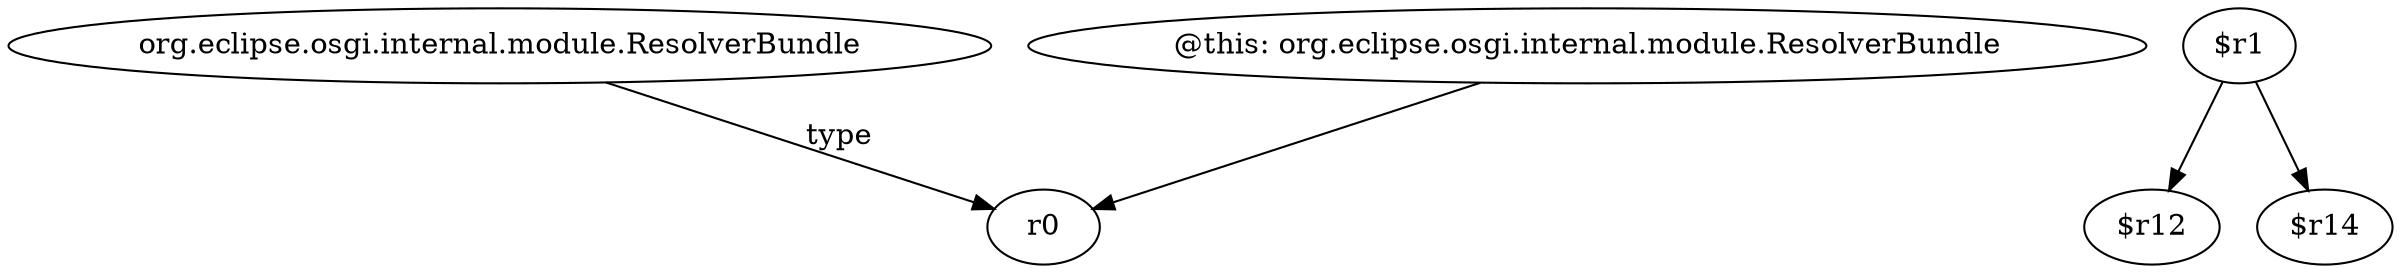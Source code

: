 digraph g {
0[label="org.eclipse.osgi.internal.module.ResolverBundle"]
1[label="r0"]
0->1[label="type"]
2[label="@this: org.eclipse.osgi.internal.module.ResolverBundle"]
2->1[label=""]
3[label="$r1"]
4[label="$r12"]
3->4[label=""]
5[label="$r14"]
3->5[label=""]
}